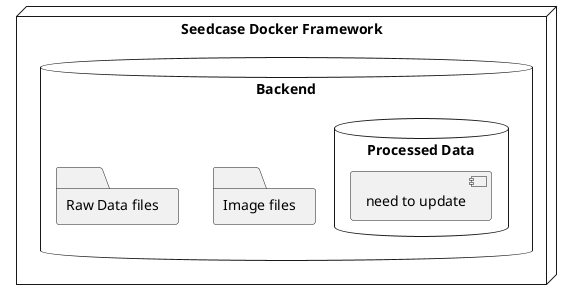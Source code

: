 @startuml
node "Seedcase Docker Framework" {
database "Backend" {
  folder "Raw Data files" {
  }
  folder "Image files"

  database "Processed Data"{
     [need to update]
  }

}
@enduml

